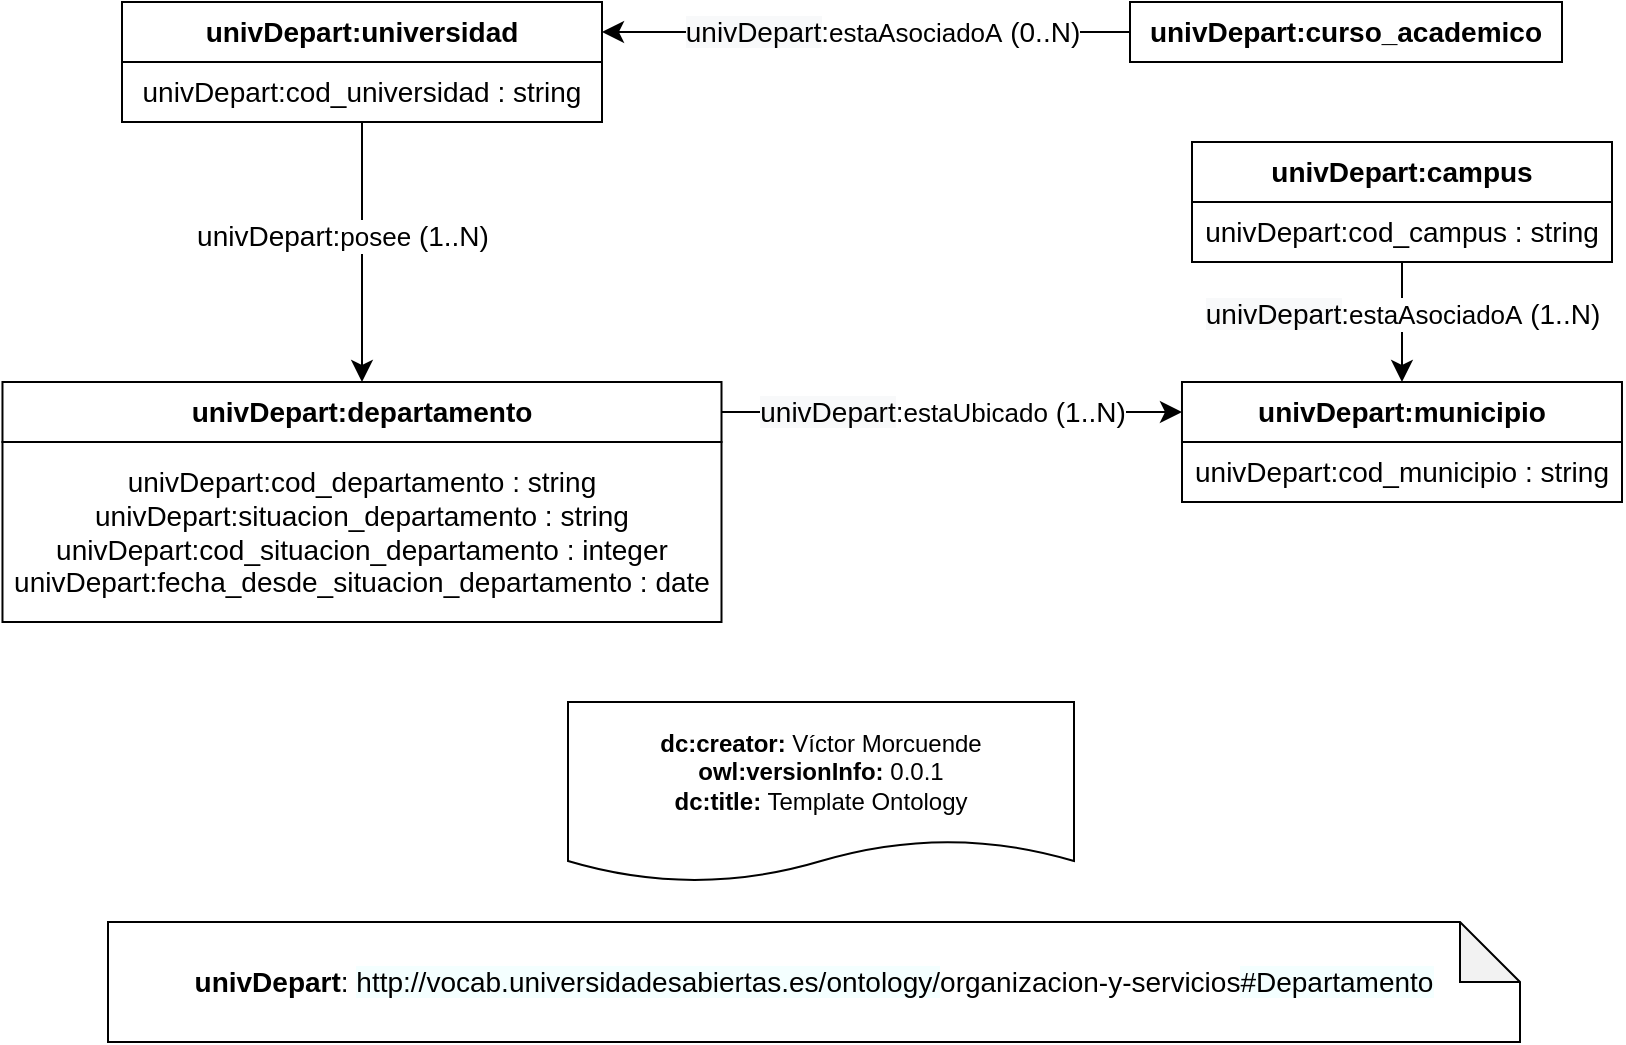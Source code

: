 <mxfile version="16.6.7" type="device"><diagram id="2xOe5xubepqIjJ3LcJC1" name="Page-1"><mxGraphModel dx="1426" dy="819" grid="1" gridSize="10" guides="1" tooltips="1" connect="1" arrows="1" fold="1" page="1" pageScale="1" pageWidth="827" pageHeight="1169" math="0" shadow="0"><root><mxCell id="0"/><mxCell id="1" parent="0"/><mxCell id="tCUEVHxepWvSsO0FmJBN-13" value="&lt;div&gt;&lt;b&gt;dc:creator:&lt;/b&gt;&amp;nbsp;Víctor Morcuende&lt;/div&gt;&lt;div&gt;&lt;b&gt;owl:versionInfo:&lt;/b&gt; 0.0.1&lt;/div&gt;&lt;div&gt;&lt;b&gt;dc:title:&lt;/b&gt; Template Ontology&lt;/div&gt;" style="shape=document;whiteSpace=wrap;html=1;boundedLbl=1;labelBackgroundColor=#ffffff;strokeColor=#000000;fontSize=12;fontColor=#000000;size=0.233;fillColor=none;" parent="1" vertex="1"><mxGeometry x="291" y="430" width="253" height="90" as="geometry"/></mxCell><mxCell id="tCUEVHxepWvSsO0FmJBN-14" value="&lt;div&gt;&lt;div&gt;&lt;div&gt;&lt;div&gt;&lt;div&gt;&lt;b&gt;univDepart&lt;/b&gt;:&amp;nbsp;&lt;span style=&quot;background-color: rgb(244 , 255 , 255)&quot;&gt;http://vocab.universidadesabiertas.es/ontology/&lt;/span&gt;organizacion-y-servicios&lt;span style=&quot;background-color: rgb(244 , 255 , 255)&quot;&gt;#Departamento&lt;/span&gt;&lt;/div&gt;&lt;/div&gt;&lt;/div&gt;&lt;/div&gt;&lt;/div&gt;" style="shape=note;whiteSpace=wrap;html=1;backgroundOutline=1;darkOpacity=0.05;fontSize=14;fillColor=none;align=center;" parent="1" vertex="1"><mxGeometry x="61" y="540" width="706" height="60" as="geometry"/></mxCell><mxCell id="tCUEVHxepWvSsO0FmJBN-36" value="univDepart:cod_universidad : string" style="rounded=0;whiteSpace=wrap;html=1;snapToPoint=1;points=[[0.1,0],[0.2,0],[0.3,0],[0.4,0],[0.5,0],[0.6,0],[0.7,0],[0.8,0],[0.9,0],[0,0.1],[0,0.3],[0,0.5],[0,0.7],[0,0.9],[0.1,1],[0.2,1],[0.3,1],[0.4,1],[0.5,1],[0.6,1],[0.7,1],[0.8,1],[0.9,1],[1,0.1],[1,0.3],[1,0.5],[1,0.7],[1,0.9]];fontFamily=Helvetica;fontSize=14;fillColor=none;" parent="1" vertex="1"><mxGeometry x="68.0" y="110" width="240" height="30" as="geometry"/></mxCell><mxCell id="tCUEVHxepWvSsO0FmJBN-37" value="&lt;b&gt;univDepart&lt;/b&gt;&lt;b&gt;:universidad&lt;/b&gt;" style="rounded=0;whiteSpace=wrap;html=1;snapToPoint=1;points=[[0.1,0],[0.2,0],[0.3,0],[0.4,0],[0.5,0],[0.6,0],[0.7,0],[0.8,0],[0.9,0],[0,0.1],[0,0.3],[0,0.5],[0,0.7],[0,0.9],[0.1,1],[0.2,1],[0.3,1],[0.4,1],[0.5,1],[0.6,1],[0.7,1],[0.8,1],[0.9,1],[1,0.1],[1,0.3],[1,0.5],[1,0.7],[1,0.9]];fontFamily=Helvetica;fontSize=14;fillColor=none;" parent="1" vertex="1"><mxGeometry x="68.0" y="80" width="240" height="30" as="geometry"/></mxCell><mxCell id="tCUEVHxepWvSsO0FmJBN-38" value="&lt;b&gt;univDepart&lt;/b&gt;&lt;b&gt;:curso_academico&lt;/b&gt;" style="rounded=0;whiteSpace=wrap;html=1;snapToPoint=1;points=[[0.1,0],[0.2,0],[0.3,0],[0.4,0],[0.5,0],[0.6,0],[0.7,0],[0.8,0],[0.9,0],[0,0.1],[0,0.3],[0,0.5],[0,0.7],[0,0.9],[0.1,1],[0.2,1],[0.3,1],[0.4,1],[0.5,1],[0.6,1],[0.7,1],[0.8,1],[0.9,1],[1,0.1],[1,0.3],[1,0.5],[1,0.7],[1,0.9]];fontFamily=Helvetica;fontSize=14;fillColor=none;" parent="1" vertex="1"><mxGeometry x="572" y="80" width="216" height="30" as="geometry"/></mxCell><mxCell id="tCUEVHxepWvSsO0FmJBN-42" value="univDepart:cod_departamento : string&lt;br&gt;univDepart:situacion_departamento : string&lt;br&gt;univDepart:cod_situacion_departamento&amp;nbsp;: integer&lt;br&gt;univDepart:fecha_desde_situacion_departamento&amp;nbsp;: date" style="rounded=0;whiteSpace=wrap;html=1;snapToPoint=1;points=[[0.1,0],[0.2,0],[0.3,0],[0.4,0],[0.5,0],[0.6,0],[0.7,0],[0.8,0],[0.9,0],[0,0.1],[0,0.3],[0,0.5],[0,0.7],[0,0.9],[0.1,1],[0.2,1],[0.3,1],[0.4,1],[0.5,1],[0.6,1],[0.7,1],[0.8,1],[0.9,1],[1,0.1],[1,0.3],[1,0.5],[1,0.7],[1,0.9]];fontFamily=Helvetica;fontSize=14;fillColor=none;" parent="1" vertex="1"><mxGeometry x="8.24" y="300" width="359.51" height="90" as="geometry"/></mxCell><mxCell id="tCUEVHxepWvSsO0FmJBN-43" value="&lt;b&gt;univDepart:departamento&lt;/b&gt;" style="rounded=0;whiteSpace=wrap;html=1;snapToPoint=1;points=[[0.1,0],[0.2,0],[0.3,0],[0.4,0],[0.5,0],[0.6,0],[0.7,0],[0.8,0],[0.9,0],[0,0.1],[0,0.3],[0,0.5],[0,0.7],[0,0.9],[0.1,1],[0.2,1],[0.3,1],[0.4,1],[0.5,1],[0.6,1],[0.7,1],[0.8,1],[0.9,1],[1,0.1],[1,0.3],[1,0.5],[1,0.7],[1,0.9]];fontFamily=Helvetica;fontSize=14;fillColor=none;" parent="1" vertex="1"><mxGeometry x="8.24" y="270" width="359.51" height="30" as="geometry"/></mxCell><mxCell id="tCUEVHxepWvSsO0FmJBN-49" value="" style="endArrow=classic;html=1;exitX=0;exitY=0.5;exitDx=0;exitDy=0;entryX=1;entryY=0.5;entryDx=0;entryDy=0;endSize=8;arcSize=0;rounded=0;fontFamily=Helvetica;fontSize=14;" parent="1" source="tCUEVHxepWvSsO0FmJBN-38" target="tCUEVHxepWvSsO0FmJBN-37" edge="1"><mxGeometry width="50" height="50" relative="1" as="geometry"><mxPoint x="868" y="455" as="sourcePoint"/><mxPoint x="1058" y="455" as="targetPoint"/></mxGeometry></mxCell><mxCell id="tCUEVHxepWvSsO0FmJBN-50" value="&lt;span style=&quot;background-color: rgb(248 , 249 , 250)&quot;&gt;univDepart&lt;/span&gt;:&lt;span style=&quot;font-size: 13px&quot;&gt;estaAsociadoA&lt;/span&gt;&amp;nbsp;(0..N)&lt;span style=&quot;background-color: rgb(248 , 249 , 250)&quot;&gt;&lt;br&gt;&lt;/span&gt;" style="text;html=1;align=center;verticalAlign=middle;resizable=0;points=[];labelBackgroundColor=#ffffff;fontFamily=Helvetica;fontSize=14;fillColor=none;" parent="tCUEVHxepWvSsO0FmJBN-49" vertex="1" connectable="0"><mxGeometry x="-0.127" relative="1" as="geometry"><mxPoint x="-9" as="offset"/></mxGeometry></mxCell><mxCell id="tCUEVHxepWvSsO0FmJBN-54" value="" style="endArrow=classic;html=1;exitX=0.5;exitY=1;exitDx=0;exitDy=0;entryX=0.5;entryY=0;entryDx=0;entryDy=0;endSize=8;arcSize=0;rounded=0;fontFamily=Helvetica;fontSize=14;" parent="1" source="tCUEVHxepWvSsO0FmJBN-36" target="tCUEVHxepWvSsO0FmJBN-43" edge="1"><mxGeometry width="50" height="50" relative="1" as="geometry"><mxPoint x="448" y="480" as="sourcePoint"/><mxPoint x="448" y="420" as="targetPoint"/></mxGeometry></mxCell><mxCell id="tCUEVHxepWvSsO0FmJBN-55" value="univDepart:&lt;font size=&quot;2&quot;&gt;posee&lt;/font&gt;&amp;nbsp;(1..N)&lt;b&gt;&lt;br&gt;&lt;/b&gt;" style="text;html=1;align=center;verticalAlign=middle;resizable=0;points=[];labelBackgroundColor=#ffffff;fontFamily=Helvetica;fontSize=14;fillColor=none;" parent="tCUEVHxepWvSsO0FmJBN-54" vertex="1" connectable="0"><mxGeometry x="-0.127" relative="1" as="geometry"><mxPoint x="-10" as="offset"/></mxGeometry></mxCell><mxCell id="tCUEVHxepWvSsO0FmJBN-56" value="" style="endArrow=classic;html=1;exitX=1;exitY=0.5;exitDx=0;exitDy=0;entryX=0;entryY=0.5;entryDx=0;entryDy=0;endSize=8;arcSize=0;rounded=0;fontFamily=Helvetica;fontSize=14;" parent="1" source="tCUEVHxepWvSsO0FmJBN-43" target="tCUEVHxepWvSsO0FmJBN-63" edge="1"><mxGeometry width="50" height="50" relative="1" as="geometry"><mxPoint x="448" y="540" as="sourcePoint"/><mxPoint x="167.505" y="597" as="targetPoint"/></mxGeometry></mxCell><mxCell id="tCUEVHxepWvSsO0FmJBN-57" value="&lt;span style=&quot;background-color: rgb(248 , 249 , 250)&quot;&gt;univDepart&lt;/span&gt;:&lt;span style=&quot;font-size: 13px&quot;&gt;estaUbicado&lt;/span&gt;&amp;nbsp;(1..N)&lt;span style=&quot;background-color: rgb(248 , 249 , 250)&quot;&gt;&lt;br&gt;&lt;/span&gt;" style="text;html=1;align=center;verticalAlign=middle;resizable=0;points=[];labelBackgroundColor=#ffffff;fontFamily=Helvetica;fontSize=14;fillColor=none;" parent="tCUEVHxepWvSsO0FmJBN-56" vertex="1" connectable="0"><mxGeometry x="-0.127" relative="1" as="geometry"><mxPoint x="9" as="offset"/></mxGeometry></mxCell><mxCell id="tCUEVHxepWvSsO0FmJBN-58" value="" style="endArrow=classic;html=1;exitX=0.5;exitY=1;exitDx=0;exitDy=0;entryX=0.5;entryY=0;entryDx=0;entryDy=0;endSize=8;arcSize=0;rounded=0;fontFamily=Helvetica;fontSize=14;" parent="1" source="tCUEVHxepWvSsO0FmJBN-60" target="tCUEVHxepWvSsO0FmJBN-63" edge="1"><mxGeometry width="50" height="50" relative="1" as="geometry"><mxPoint x="578" y="612" as="sourcePoint"/><mxPoint x="311.13" y="612" as="targetPoint"/></mxGeometry></mxCell><mxCell id="tCUEVHxepWvSsO0FmJBN-59" value="&lt;span style=&quot;background-color: rgb(248 , 249 , 250)&quot;&gt;univDepart&lt;/span&gt;:&lt;span style=&quot;font-size: 13px&quot;&gt;estaAsociadoA&lt;/span&gt;&amp;nbsp;(1..N)&lt;span style=&quot;background-color: rgb(248 , 249 , 250)&quot;&gt;&lt;br&gt;&lt;/span&gt;" style="text;html=1;align=center;verticalAlign=middle;resizable=0;points=[];labelBackgroundColor=#ffffff;fontFamily=Helvetica;fontSize=14;fillColor=none;" parent="tCUEVHxepWvSsO0FmJBN-58" vertex="1" connectable="0"><mxGeometry x="-0.127" relative="1" as="geometry"><mxPoint as="offset"/></mxGeometry></mxCell><mxCell id="tCUEVHxepWvSsO0FmJBN-60" value="univDepart:cod_campus : string" style="rounded=0;whiteSpace=wrap;html=1;snapToPoint=1;points=[[0.1,0],[0.2,0],[0.3,0],[0.4,0],[0.5,0],[0.6,0],[0.7,0],[0.8,0],[0.9,0],[0,0.1],[0,0.3],[0,0.5],[0,0.7],[0,0.9],[0.1,1],[0.2,1],[0.3,1],[0.4,1],[0.5,1],[0.6,1],[0.7,1],[0.8,1],[0.9,1],[1,0.1],[1,0.3],[1,0.5],[1,0.7],[1,0.9]];fontFamily=Helvetica;fontSize=14;fillColor=none;" parent="1" vertex="1"><mxGeometry x="603" y="180" width="210" height="30" as="geometry"/></mxCell><mxCell id="tCUEVHxepWvSsO0FmJBN-61" value="&lt;b&gt;univDepart:campus&lt;/b&gt;" style="rounded=0;whiteSpace=wrap;html=1;snapToPoint=1;points=[[0.1,0],[0.2,0],[0.3,0],[0.4,0],[0.5,0],[0.6,0],[0.7,0],[0.8,0],[0.9,0],[0,0.1],[0,0.3],[0,0.5],[0,0.7],[0,0.9],[0.1,1],[0.2,1],[0.3,1],[0.4,1],[0.5,1],[0.6,1],[0.7,1],[0.8,1],[0.9,1],[1,0.1],[1,0.3],[1,0.5],[1,0.7],[1,0.9]];fontFamily=Helvetica;fontSize=14;fillColor=none;" parent="1" vertex="1"><mxGeometry x="603" y="150" width="210" height="30" as="geometry"/></mxCell><mxCell id="tCUEVHxepWvSsO0FmJBN-62" value="univDepart:cod_municipio : string" style="rounded=0;whiteSpace=wrap;html=1;snapToPoint=1;points=[[0.1,0],[0.2,0],[0.3,0],[0.4,0],[0.5,0],[0.6,0],[0.7,0],[0.8,0],[0.9,0],[0,0.1],[0,0.3],[0,0.5],[0,0.7],[0,0.9],[0.1,1],[0.2,1],[0.3,1],[0.4,1],[0.5,1],[0.6,1],[0.7,1],[0.8,1],[0.9,1],[1,0.1],[1,0.3],[1,0.5],[1,0.7],[1,0.9]];fontFamily=Helvetica;fontSize=14;fillColor=none;" parent="1" vertex="1"><mxGeometry x="598" y="300" width="220" height="30" as="geometry"/></mxCell><mxCell id="tCUEVHxepWvSsO0FmJBN-63" value="&lt;b&gt;univDepart:municipio&lt;/b&gt;" style="rounded=0;whiteSpace=wrap;html=1;snapToPoint=1;points=[[0.1,0],[0.2,0],[0.3,0],[0.4,0],[0.5,0],[0.6,0],[0.7,0],[0.8,0],[0.9,0],[0,0.1],[0,0.3],[0,0.5],[0,0.7],[0,0.9],[0.1,1],[0.2,1],[0.3,1],[0.4,1],[0.5,1],[0.6,1],[0.7,1],[0.8,1],[0.9,1],[1,0.1],[1,0.3],[1,0.5],[1,0.7],[1,0.9]];fontFamily=Helvetica;fontSize=14;fillColor=none;" parent="1" vertex="1"><mxGeometry x="597.99" y="270" width="220" height="30" as="geometry"/></mxCell></root></mxGraphModel></diagram></mxfile>